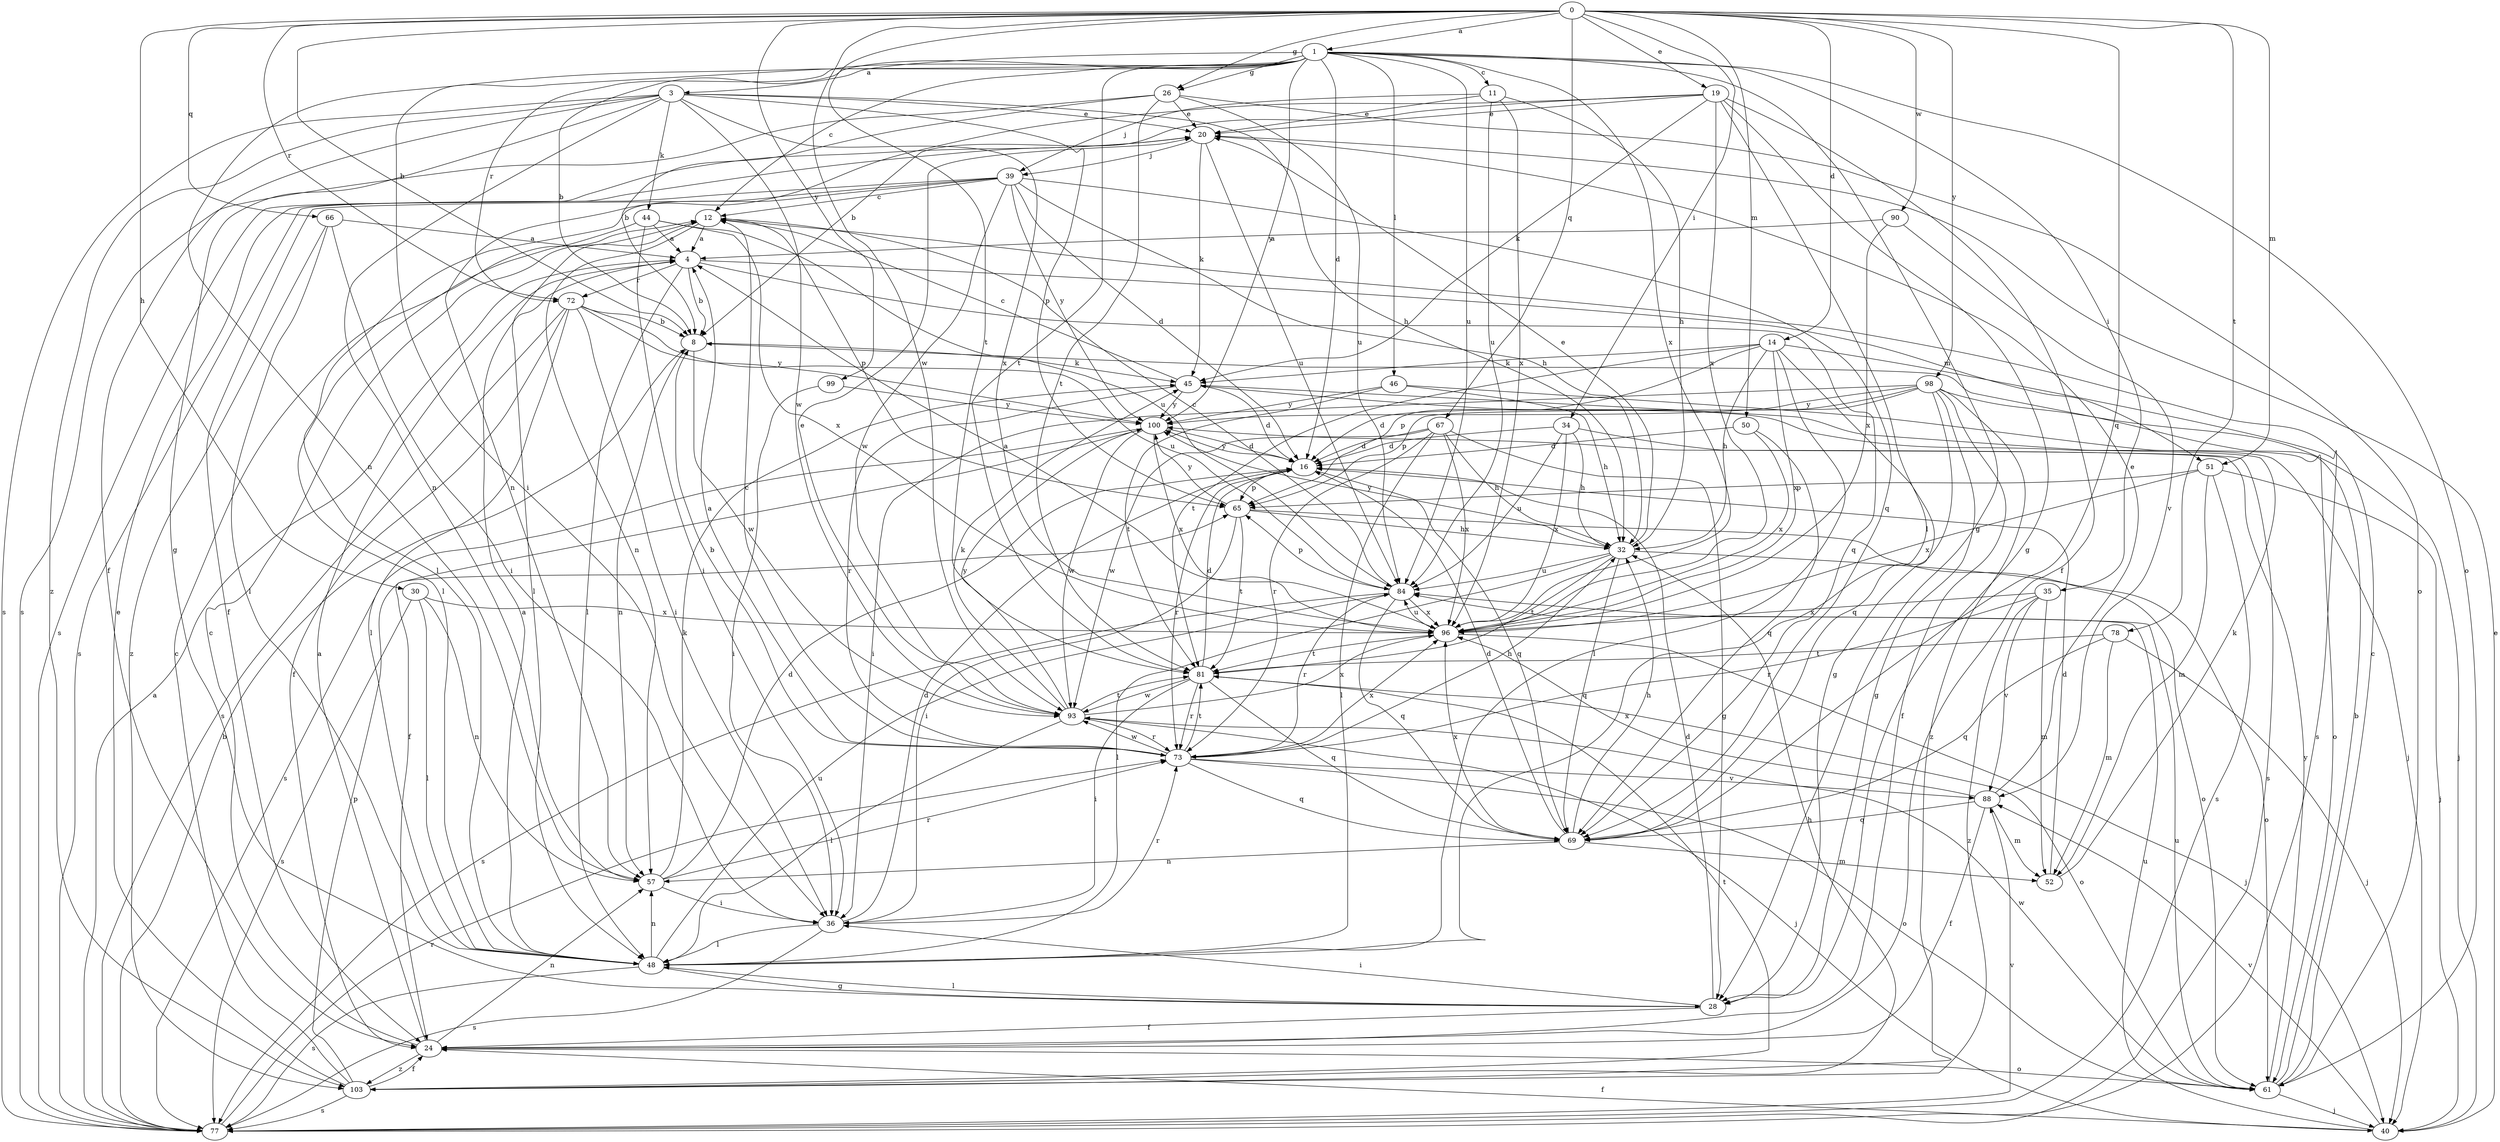 strict digraph  {
0;
1;
3;
4;
8;
11;
12;
14;
16;
19;
20;
24;
26;
28;
30;
32;
34;
35;
36;
39;
40;
44;
45;
46;
48;
50;
51;
52;
57;
61;
65;
66;
67;
69;
72;
73;
77;
78;
81;
84;
88;
90;
93;
96;
98;
99;
100;
103;
0 -> 1  [label=a];
0 -> 8  [label=b];
0 -> 14  [label=d];
0 -> 19  [label=e];
0 -> 26  [label=g];
0 -> 30  [label=h];
0 -> 34  [label=i];
0 -> 50  [label=m];
0 -> 51  [label=m];
0 -> 66  [label=q];
0 -> 67  [label=q];
0 -> 69  [label=q];
0 -> 72  [label=r];
0 -> 78  [label=t];
0 -> 81  [label=t];
0 -> 90  [label=w];
0 -> 93  [label=w];
0 -> 98  [label=y];
0 -> 99  [label=y];
1 -> 3  [label=a];
1 -> 8  [label=b];
1 -> 11  [label=c];
1 -> 12  [label=c];
1 -> 16  [label=d];
1 -> 26  [label=g];
1 -> 28  [label=g];
1 -> 35  [label=i];
1 -> 36  [label=i];
1 -> 46  [label=l];
1 -> 57  [label=n];
1 -> 61  [label=o];
1 -> 72  [label=r];
1 -> 81  [label=t];
1 -> 84  [label=u];
1 -> 96  [label=x];
1 -> 100  [label=y];
3 -> 20  [label=e];
3 -> 24  [label=f];
3 -> 28  [label=g];
3 -> 32  [label=h];
3 -> 44  [label=k];
3 -> 57  [label=n];
3 -> 65  [label=p];
3 -> 77  [label=s];
3 -> 93  [label=w];
3 -> 96  [label=x];
3 -> 103  [label=z];
4 -> 8  [label=b];
4 -> 48  [label=l];
4 -> 51  [label=m];
4 -> 69  [label=q];
4 -> 72  [label=r];
8 -> 45  [label=k];
8 -> 57  [label=n];
8 -> 93  [label=w];
11 -> 20  [label=e];
11 -> 32  [label=h];
11 -> 39  [label=j];
11 -> 84  [label=u];
11 -> 96  [label=x];
12 -> 4  [label=a];
12 -> 48  [label=l];
12 -> 57  [label=n];
12 -> 65  [label=p];
14 -> 28  [label=g];
14 -> 32  [label=h];
14 -> 45  [label=k];
14 -> 48  [label=l];
14 -> 65  [label=p];
14 -> 77  [label=s];
14 -> 81  [label=t];
14 -> 96  [label=x];
16 -> 65  [label=p];
16 -> 69  [label=q];
16 -> 73  [label=r];
16 -> 100  [label=y];
19 -> 8  [label=b];
19 -> 20  [label=e];
19 -> 24  [label=f];
19 -> 28  [label=g];
19 -> 45  [label=k];
19 -> 48  [label=l];
19 -> 57  [label=n];
19 -> 96  [label=x];
20 -> 39  [label=j];
20 -> 45  [label=k];
20 -> 77  [label=s];
20 -> 84  [label=u];
24 -> 4  [label=a];
24 -> 12  [label=c];
24 -> 57  [label=n];
24 -> 61  [label=o];
24 -> 103  [label=z];
26 -> 8  [label=b];
26 -> 20  [label=e];
26 -> 61  [label=o];
26 -> 77  [label=s];
26 -> 81  [label=t];
26 -> 84  [label=u];
28 -> 16  [label=d];
28 -> 24  [label=f];
28 -> 36  [label=i];
28 -> 48  [label=l];
30 -> 48  [label=l];
30 -> 57  [label=n];
30 -> 77  [label=s];
30 -> 96  [label=x];
32 -> 20  [label=e];
32 -> 48  [label=l];
32 -> 61  [label=o];
32 -> 69  [label=q];
32 -> 81  [label=t];
32 -> 84  [label=u];
32 -> 100  [label=y];
34 -> 16  [label=d];
34 -> 32  [label=h];
34 -> 77  [label=s];
34 -> 84  [label=u];
34 -> 96  [label=x];
35 -> 52  [label=m];
35 -> 73  [label=r];
35 -> 88  [label=v];
35 -> 96  [label=x];
35 -> 103  [label=z];
36 -> 16  [label=d];
36 -> 48  [label=l];
36 -> 73  [label=r];
36 -> 77  [label=s];
39 -> 12  [label=c];
39 -> 16  [label=d];
39 -> 24  [label=f];
39 -> 32  [label=h];
39 -> 48  [label=l];
39 -> 69  [label=q];
39 -> 77  [label=s];
39 -> 93  [label=w];
39 -> 100  [label=y];
40 -> 20  [label=e];
40 -> 24  [label=f];
40 -> 84  [label=u];
40 -> 88  [label=v];
44 -> 4  [label=a];
44 -> 36  [label=i];
44 -> 48  [label=l];
44 -> 84  [label=u];
44 -> 96  [label=x];
45 -> 12  [label=c];
45 -> 16  [label=d];
45 -> 40  [label=j];
45 -> 73  [label=r];
45 -> 100  [label=y];
46 -> 32  [label=h];
46 -> 61  [label=o];
46 -> 81  [label=t];
46 -> 100  [label=y];
48 -> 4  [label=a];
48 -> 28  [label=g];
48 -> 57  [label=n];
48 -> 77  [label=s];
48 -> 84  [label=u];
50 -> 16  [label=d];
50 -> 69  [label=q];
50 -> 96  [label=x];
51 -> 40  [label=j];
51 -> 52  [label=m];
51 -> 65  [label=p];
51 -> 77  [label=s];
51 -> 96  [label=x];
52 -> 16  [label=d];
52 -> 45  [label=k];
57 -> 16  [label=d];
57 -> 36  [label=i];
57 -> 45  [label=k];
57 -> 73  [label=r];
61 -> 8  [label=b];
61 -> 12  [label=c];
61 -> 40  [label=j];
61 -> 84  [label=u];
61 -> 93  [label=w];
61 -> 100  [label=y];
65 -> 32  [label=h];
65 -> 36  [label=i];
65 -> 61  [label=o];
65 -> 81  [label=t];
65 -> 100  [label=y];
66 -> 4  [label=a];
66 -> 36  [label=i];
66 -> 48  [label=l];
66 -> 103  [label=z];
67 -> 16  [label=d];
67 -> 28  [label=g];
67 -> 32  [label=h];
67 -> 48  [label=l];
67 -> 73  [label=r];
67 -> 93  [label=w];
67 -> 96  [label=x];
69 -> 16  [label=d];
69 -> 32  [label=h];
69 -> 52  [label=m];
69 -> 57  [label=n];
69 -> 96  [label=x];
72 -> 8  [label=b];
72 -> 24  [label=f];
72 -> 36  [label=i];
72 -> 48  [label=l];
72 -> 77  [label=s];
72 -> 84  [label=u];
72 -> 100  [label=y];
73 -> 4  [label=a];
73 -> 8  [label=b];
73 -> 12  [label=c];
73 -> 32  [label=h];
73 -> 61  [label=o];
73 -> 69  [label=q];
73 -> 81  [label=t];
73 -> 88  [label=v];
73 -> 93  [label=w];
73 -> 96  [label=x];
77 -> 4  [label=a];
77 -> 8  [label=b];
77 -> 73  [label=r];
77 -> 88  [label=v];
78 -> 40  [label=j];
78 -> 52  [label=m];
78 -> 69  [label=q];
78 -> 81  [label=t];
81 -> 16  [label=d];
81 -> 36  [label=i];
81 -> 61  [label=o];
81 -> 69  [label=q];
81 -> 73  [label=r];
81 -> 93  [label=w];
84 -> 12  [label=c];
84 -> 65  [label=p];
84 -> 69  [label=q];
84 -> 73  [label=r];
84 -> 77  [label=s];
84 -> 96  [label=x];
88 -> 20  [label=e];
88 -> 24  [label=f];
88 -> 52  [label=m];
88 -> 69  [label=q];
88 -> 96  [label=x];
90 -> 4  [label=a];
90 -> 88  [label=v];
90 -> 96  [label=x];
93 -> 20  [label=e];
93 -> 40  [label=j];
93 -> 45  [label=k];
93 -> 48  [label=l];
93 -> 73  [label=r];
93 -> 81  [label=t];
93 -> 96  [label=x];
93 -> 100  [label=y];
96 -> 4  [label=a];
96 -> 40  [label=j];
96 -> 81  [label=t];
96 -> 84  [label=u];
98 -> 16  [label=d];
98 -> 24  [label=f];
98 -> 28  [label=g];
98 -> 36  [label=i];
98 -> 40  [label=j];
98 -> 65  [label=p];
98 -> 69  [label=q];
98 -> 100  [label=y];
98 -> 103  [label=z];
99 -> 36  [label=i];
99 -> 100  [label=y];
100 -> 16  [label=d];
100 -> 24  [label=f];
100 -> 77  [label=s];
100 -> 93  [label=w];
100 -> 96  [label=x];
103 -> 12  [label=c];
103 -> 20  [label=e];
103 -> 24  [label=f];
103 -> 32  [label=h];
103 -> 65  [label=p];
103 -> 77  [label=s];
103 -> 81  [label=t];
}
